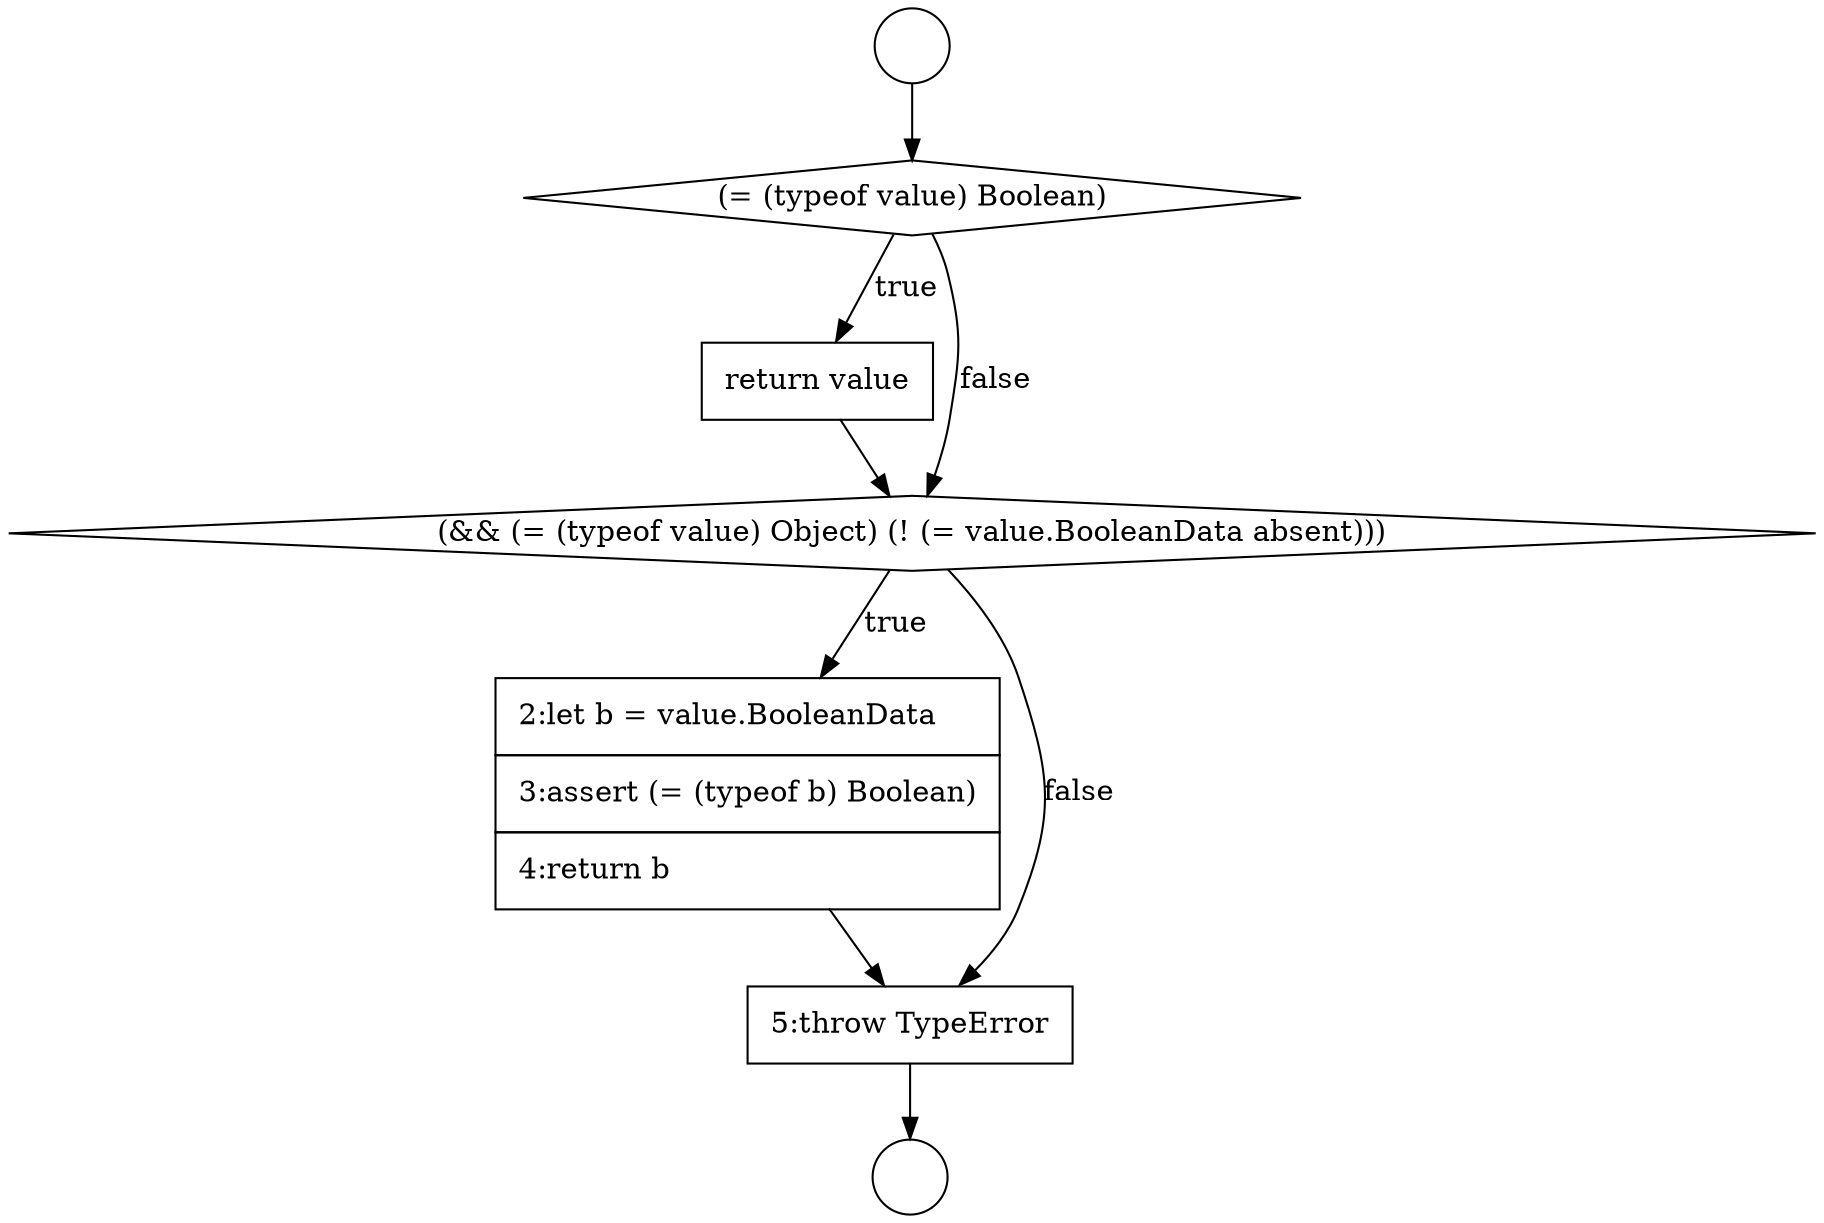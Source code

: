 digraph {
  node0 [shape=circle label=" " color="black" fillcolor="white" style=filled]
  node5 [shape=none, margin=0, label=<<font color="black">
    <table border="0" cellborder="1" cellspacing="0" cellpadding="10">
      <tr><td align="left">2:let b = value.BooleanData</td></tr>
      <tr><td align="left">3:assert (= (typeof b) Boolean)</td></tr>
      <tr><td align="left">4:return b</td></tr>
    </table>
  </font>> color="black" fillcolor="white" style=filled]
  node1 [shape=circle label=" " color="black" fillcolor="white" style=filled]
  node6 [shape=none, margin=0, label=<<font color="black">
    <table border="0" cellborder="1" cellspacing="0" cellpadding="10">
      <tr><td align="left">5:throw TypeError</td></tr>
    </table>
  </font>> color="black" fillcolor="white" style=filled]
  node2 [shape=diamond, label=<<font color="black">(= (typeof value) Boolean)</font>> color="black" fillcolor="white" style=filled]
  node3 [shape=none, margin=0, label=<<font color="black">
    <table border="0" cellborder="1" cellspacing="0" cellpadding="10">
      <tr><td align="left">return value</td></tr>
    </table>
  </font>> color="black" fillcolor="white" style=filled]
  node4 [shape=diamond, label=<<font color="black">(&amp;&amp; (= (typeof value) Object) (! (= value.BooleanData absent)))</font>> color="black" fillcolor="white" style=filled]
  node0 -> node2 [ color="black"]
  node2 -> node3 [label=<<font color="black">true</font>> color="black"]
  node2 -> node4 [label=<<font color="black">false</font>> color="black"]
  node4 -> node5 [label=<<font color="black">true</font>> color="black"]
  node4 -> node6 [label=<<font color="black">false</font>> color="black"]
  node6 -> node1 [ color="black"]
  node5 -> node6 [ color="black"]
  node3 -> node4 [ color="black"]
}
